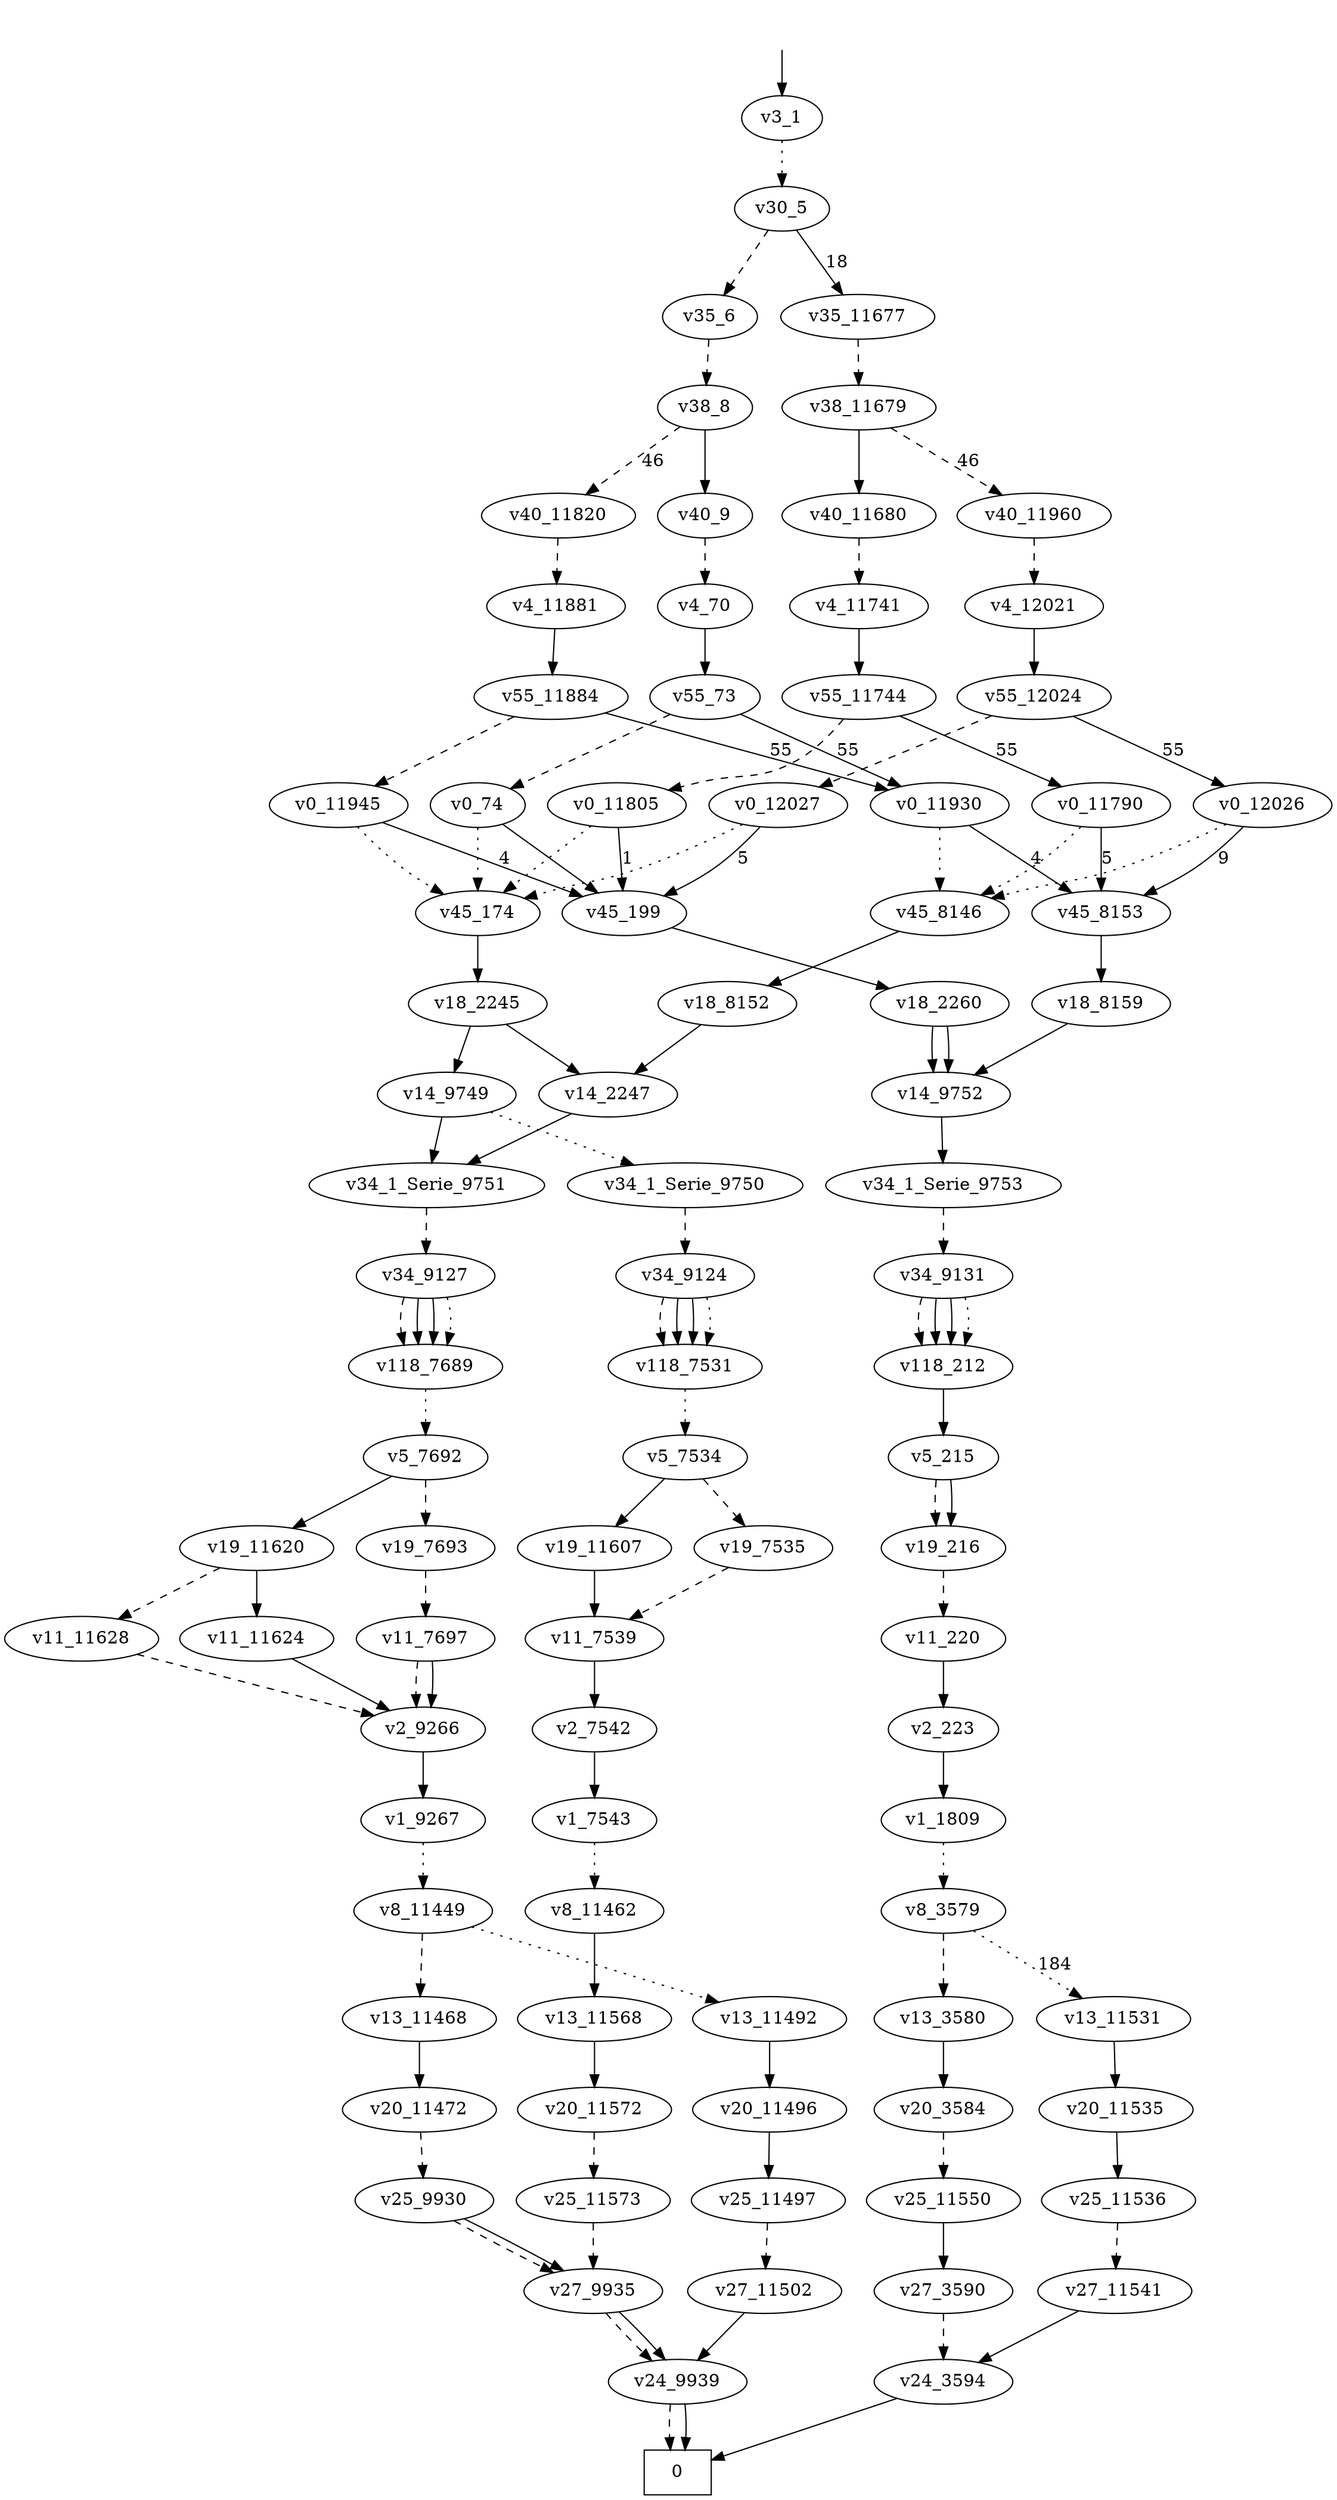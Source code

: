 //SLDDp
// 0 v3 0 1 2
// 1 v6 0 1
// 2 v28 0 1
// 3 v29 0 1
// 4 v30 0 1
// 5 v35 0 1 2 3
// 6 v37 0 1
// 7 v38 0 1
// 8 v40 0 1
// 9 v41 0 -1
// 10 v42 0 1 2 3
// 11 v43 0 1 2 3
// 12 v44 0 1
// 13 v47 0 1
// 14 v54 0 -1
// 15 v56 0 1
// 16 v4_0_Serie 1 -1
// 17 v4_1_Serie 1 -1
// 18 v5_1_Serie 1 -1
// 19 v8_0_Serie 1 -1
// 20 v8_1_Serie 1 -1
// 21 v8_2_Serie 1 -1
// 22 v10_0_Serie 1 -1
// 23 v11_0_Serie 1 -1
// 24 v11_1_Serie 1 -1
// 25 v11_2_Serie 1 -1
// 26 v16_1_Serie 1 -1
// 27 v16_2_Serie 1 -1
// 28 v16_3_Serie 1 -1
// 29 v24_0_Serie 1 -1
// 30 v25_0_Serie 1 -1
// 31 v25_1_Serie 1 -1
// 32 v26_0_Serie 1 -1
// 33 v26_1_Serie 1 -1
// 34 v27_0_Serie 1 -1
// 35 v27_1_Serie 1 -1
// 36 v28_0_Serie 1 -1
// 37 v28_1_Serie 1 -1
// 38 v29_0_Serie 1 -1
// 39 v29_1_Serie 1 -1
// 40 v34_0_Serie 1 -1
// 41 v34_2_Serie 1 -1
// 42 v37_0_Serie 1 -1
// 43 v37_1_Serie 1 -1
// 44 v47_0_Serie 1 -1
// 45 v47_1_Serie 1 -1
// 46 v40_0_Serie 1 -1
// 47 v40_1_Serie 1 -1
// 48 v48_0_Serie 1 -1
// 49 v48_1_Serie 1 -1
// 50 v14_0_Serie 1 -1
// 51 v14_1_Serie 1 -1
// 52 v14_2_Serie 1 -1
// 53 v14_3_Serie 1 -1
// 54 v14_5_Serie 1 -1
// 55 v14_6_Serie 1 -1
// 56 v54_0_Serie 1 -1
// 57 v36_0_Serie 1 -1
// 58 v36_1_Serie 1 -1
// 59 v36_2_Serie 1 -1
// 60 v36_3_Serie 1 -1
// 61 v49_0_Serie 1 -1
// 62 v49_1_Serie 1 -1
// 63 v56_0_Serie 1 -1
// 64 v56_1_Serie 1 -1
// 65 v41_0_Serie 1 -1
// 66 v39_0_Serie 1 -1
// 67 v15_0_Serie 1 -1
// 68 v15_1_Serie 1 -1
// 69 v4 0 1
// 70 v26 0 1
// 71 v49 0 1
// 72 v55 0 1 2 3
// 73 v0 0 1 2 3 4 5 6 7 8 9 10 11 12 13 14 15 16 17 18 19
// 74 v45 0 1 2 3 4 5 6
// 75 v46 0 1 2 3 4 5 6 7 8
// 76 v51 0 1 2 3 4 5 6 7
// 77 v52 0 1 2 3 4 5 6 7 8 9 10 11 12 13
// 78 v53 0 1 2 3 4 5 6
// 79 v15 0 1
// 80 v18 0 1 2 3 4 5 6 7 8 9 10 11 12 13 14 15 16
// 81 v14 0 1 2 3 4 5 6 7
// 82 v34_1_Serie 1 -1
// 83 v34 0 1 2 3 4 5
// 84 v34_3_Serie 1 -1
// 85 v34_4_Serie 1 -1
// 86 v34_5_Serie 1 -1
// 87 v118 0 1 2 3 4 5 6 7 8 9 10 11 12 13 14 15 16 17 18 19
// 88 v33 0 1
// 89 v5_0_Serie 1 -1
// 90 v5 0 1
// 91 v19 0 -1
// 92 v19_0_Option 1 -1
// 93 v5_0_OptionPack 1 -1
// 94 v11_3_OptionPack 1 -1
// 95 v11 0 1 2 3 4
// 96 v11_3_Serie 1 -1
// 97 v117 0 1 2
// 98 v2 0 1 2 3 4 5 6 7 8 9 10 11 12
// 99 v1 0 1 2 3
// 100 v39 0 -1
// 101 v36 0 1 2 3 4
// 102 v22 0 -1
// 103 v48 0 1
// 104 v22_0_Option 1 -1
// 105 v39_0_Pack 1 -1
// 106 v8_0_Pack 1 -1
// 107 v48_0_Pack 1 -1
// 108 v36_4_Pack 1 -1
// 109 v8 0 1 2
// 110 v13 0 1
// 111 v17 0 1
// 112 v50 0 1 2
// 113 v10 0 1
// 114 v20 0 1 -1
// 115 v25 0 1
// 116 v20_0_Option 1 -1
// 117 v25_1_Pack 1 -1
// 118 v8_1_Pack 1 -1
// 119 v25_1_OptionPack 1 -1
// 120 v27 0 1
// 121 v27_0_Pack 1 -1
// 122 v27_0_OptionPack 1 -1
// 123 v21 0 -1
// 124 v24 0 1
// 125 v21_0_Option 1 -1
// 126 v24_1_Pack 1 -1
// 127 v20_1_Option 1 -1
// 128 v11_4_Pack 1 -1
// 129 v10_1_Pack 1 -1
// 130 v10_1_OptionPack 1 -1
// 131 v10_1_Serie 1 -1
// 132 v11_4_Serie 1 -1
// 133 v24_1_Serie 1 -1
// 134 v16 0 1 2 3
// 135 v31 0 1
// 136 v12 0 -1
// 137 v12_0_Option 1 -1
// 138 v31_1_Pack 1 -1
// 139 v16_0_Pack 1 -1
// 140 v23 0 1
// 141 v32 0 1
// 142 v9 0 1
// 143 v7 0 -1
// 144 v7_0_Option 1 -1
// 145 v23_1_Pack 1 -1
// 146 v32_1_Pack 1 -1
// 147 v9_1_Pack 1 -1
digraph b {
nada -> n1 [];
nada [label=" ",shape=plaintext];
n0 [label=0, shape=box];
n1 [label=v3_1];
n1 -> n5 [pos=1, style=dotted];
n5 [label=v30_5];
n5 -> n6 [pos=1, style=dotted, style=dashed];
n5 -> n11677 [pos=0, label=18];
n6 [label=v35_6];
n6 -> n8 [pos=3, style=dashed];
n11677 [label=v35_11677];
n11677 -> n11679 [pos=3, style=dashed];
n11679 [label=v38_11679];
n11679 -> n11960 [pos=1, label=46, style=dotted, style=dashed];
n11679 -> n11680 [pos=0];
n8 [label=v38_8];
n8 -> n11820 [pos=1, label=46, style=dotted, style=dashed];
n8 -> n9 [pos=0];
n11680 [label=v40_11680];
n11680 -> n11741 [pos=1, style=dotted, style=dashed];
n11820 [label=v40_11820];
n11820 -> n11881 [pos=1, style=dotted, style=dashed];
n11960 [label=v40_11960];
n11960 -> n12021 [pos=1, style=dotted, style=dashed];
n9 [label=v40_9];
n9 -> n70 [pos=1, style=dotted, style=dashed];
n11741 [label=v4_11741];
n11741 -> n11744 [pos=0];
n11881 [label=v4_11881];
n11881 -> n11884 [pos=0];
n12021 [label=v4_12021];
n12021 -> n12024 [pos=0];
n70 [label=v4_70];
n70 -> n73 [pos=0];
n73 [label=v55_73];
n73 -> n74 [pos=3, style=dashed];
n73 -> n11930 [pos=2, label=55];
n11744 [label=v55_11744];
n11744 -> n11805 [pos=3, style=dashed];
n11744 -> n11790 [pos=2, label=55];
n11884 [label=v55_11884];
n11884 -> n11945 [pos=3, style=dashed];
n11884 -> n11930 [pos=2, label=55];
n12024 [label=v55_12024];
n12024 -> n12027 [pos=3, style=dashed];
n12024 -> n12026 [pos=2, label=55];
n74 [label=v0_74];
n74 -> n199 [pos=2];
n74 -> n174 [pos=1, style=dotted];
n12027 [label=v0_12027];
n12027 -> n199 [pos=2, label=5];
n12027 -> n174 [pos=1, style=dotted];
n11805 [label=v0_11805];
n11805 -> n199 [pos=2, label=1];
n11805 -> n174 [pos=1, style=dotted];
n11930 [label=v0_11930];
n11930 -> n8153 [pos=2, label=4];
n11930 -> n8146 [pos=1, style=dotted];
n12026 [label=v0_12026];
n12026 -> n8153 [pos=2, label=9];
n12026 -> n8146 [pos=1, style=dotted];
n11790 [label=v0_11790];
n11790 -> n8153 [pos=2, label=5];
n11790 -> n8146 [pos=1, style=dotted];
n11945 [label=v0_11945];
n11945 -> n199 [pos=2, label=4];
n11945 -> n174 [pos=1, style=dotted];
n199 [label=v45_199];
n199 -> n2260 [pos=2];
n174 [label=v45_174];
n174 -> n2245 [pos=5];
n8153 [label=v45_8153];
n8153 -> n8159 [pos=2];
n8146 [label=v45_8146];
n8146 -> n8152 [pos=5];
n2245 [label=v18_2245];
n2245 -> n9749 [pos=14];
n2245 -> n2247 [pos=13];
n2260 [label=v18_2260];
n2260 -> n9752 [pos=14];
n2260 -> n9752 [pos=13];
n8159 [label=v18_8159];
n8159 -> n9752 [pos=12];
n8152 [label=v18_8152];
n8152 -> n2247 [pos=12];
n9752 [label=v14_9752];
n9752 -> n9753 [pos=3];
n2247 [label=v14_2247];
n2247 -> n9751 [pos=3];
n9749 [label=v14_9749];
n9749 -> n9751 [pos=3];
n9749 -> n9750 [pos=1, style=dotted];
n9753 [label=v34_1_Serie_9753];
n9753 -> n9131 [pos=1, style=dotted, style=dashed];
n9750 [label=v34_1_Serie_9750];
n9750 -> n9124 [pos=1, style=dotted, style=dashed];
n9751 [label=v34_1_Serie_9751];
n9751 -> n9127 [pos=1, style=dotted, style=dashed];
n9127 [label=v34_9127];
n9127 -> n7689 [pos=5, style=dashed];
n9127 -> n7689 [pos=3];
n9127 -> n7689 [pos=2];
n9127 -> n7689 [pos=1, style=dotted];
n9124 [label=v34_9124];
n9124 -> n7531 [pos=5, style=dashed];
n9124 -> n7531 [pos=3];
n9124 -> n7531 [pos=2];
n9124 -> n7531 [pos=1, style=dotted];
n9131 [label=v34_9131];
n9131 -> n212 [pos=5, style=dashed];
n9131 -> n212 [pos=3];
n9131 -> n212 [pos=2];
n9131 -> n212 [pos=1, style=dotted];
n212 [label=v118_212];
n212 -> n215 [pos=2];
n7531 [label=v118_7531];
n7531 -> n7534 [pos=1, style=dotted];
n7689 [label=v118_7689];
n7689 -> n7692 [pos=1, style=dotted];
n215 [label=v5_215];
n215 -> n216 [pos=1, style=dotted, style=dashed];
n215 -> n216 [pos=0];
n7534 [label=v5_7534];
n7534 -> n7535 [pos=1, style=dotted, style=dashed];
n7534 -> n11607 [pos=0];
n7692 [label=v5_7692];
n7692 -> n7693 [pos=1, style=dotted, style=dashed];
n7692 -> n11620 [pos=0];
n216 [label=v19_216];
n216 -> n220 [pos=1, style=dotted, style=dashed];
n11620 [label=v19_11620];
n11620 -> n11628 [pos=1, style=dotted, style=dashed];
n11620 -> n11624 [pos=0];
n7693 [label=v19_7693];
n7693 -> n7697 [pos=1, style=dotted, style=dashed];
n7535 [label=v19_7535];
n7535 -> n7539 [pos=1, style=dotted, style=dashed];
n11607 [label=v19_11607];
n11607 -> n7539 [pos=0];
n11628 [label=v11_11628];
n11628 -> n9266 [pos=4, style=dashed];
n220 [label=v11_220];
n220 -> n223 [pos=3];
n11624 [label=v11_11624];
n11624 -> n9266 [pos=3];
n7539 [label=v11_7539];
n7539 -> n7542 [pos=3];
n7697 [label=v11_7697];
n7697 -> n9266 [pos=4, style=dashed];
n7697 -> n9266 [pos=3];
n7542 [label=v2_7542];
n7542 -> n7543 [pos=3];
n9266 [label=v2_9266];
n9266 -> n9267 [pos=3];
n223 [label=v2_223];
n223 -> n1809 [pos=0];
n9267 [label=v1_9267];
n9267 -> n11449 [pos=1, style=dotted];
n7543 [label=v1_7543];
n7543 -> n11462 [pos=1, style=dotted];
n1809 [label=v1_1809];
n1809 -> n3579 [pos=1, style=dotted];
n11462 [label=v8_11462];
n11462 -> n11568 [pos=0];
n11449 [label=v8_11449];
n11449 -> n11468 [pos=2, style=dashed];
n11449 -> n11492 [pos=1, style=dotted];
n3579 [label=v8_3579];
n3579 -> n3580 [pos=2, style=dashed];
n3579 -> n11531 [pos=1, label=184, style=dotted];
n11568 [label=v13_11568];
n11568 -> n11572 [pos=0];
n11468 [label=v13_11468];
n11468 -> n11472 [pos=0];
n3580 [label=v13_3580];
n3580 -> n3584 [pos=0];
n11492 [label=v13_11492];
n11492 -> n11496 [pos=0];
n11531 [label=v13_11531];
n11531 -> n11535 [pos=0];
n11496 [label=v20_11496];
n11496 -> n11497 [pos=0];
n11572 [label=v20_11572];
n11572 -> n11573 [pos=2, style=dashed];
n11535 [label=v20_11535];
n11535 -> n11536 [pos=0];
n3584 [label=v20_3584];
n3584 -> n11550 [pos=2, style=dashed];
n11472 [label=v20_11472];
n11472 -> n9930 [pos=2, style=dashed];
n11536 [label=v25_11536];
n11536 -> n11541 [pos=1, style=dotted, style=dashed];
n11497 [label=v25_11497];
n11497 -> n11502 [pos=1, style=dotted, style=dashed];
n11550 [label=v25_11550];
n11550 -> n3590 [pos=0];
n11573 [label=v25_11573];
n11573 -> n9935 [pos=1, style=dotted, style=dashed];
n9930 [label=v25_9930];
n9930 -> n9935 [pos=1, style=dotted, style=dashed];
n9930 -> n9935 [pos=0];
n9935 [label=v27_9935];
n9935 -> n9939 [pos=1, style=dotted, style=dashed];
n9935 -> n9939 [pos=0];
n11502 [label=v27_11502];
n11502 -> n9939 [pos=0];
n11541 [label=v27_11541];
n11541 -> n3594 [pos=0];
n3590 [label=v27_3590];
n3590 -> n3594 [pos=1, style=dotted, style=dashed];
n3594 [label=v24_3594];
n3594 -> n0 [pos=0];
n9939 [label=v24_9939];
n9939 -> n0 [pos=1, style=dotted, style=dashed];
n9939 -> n0 [pos=0];
}
